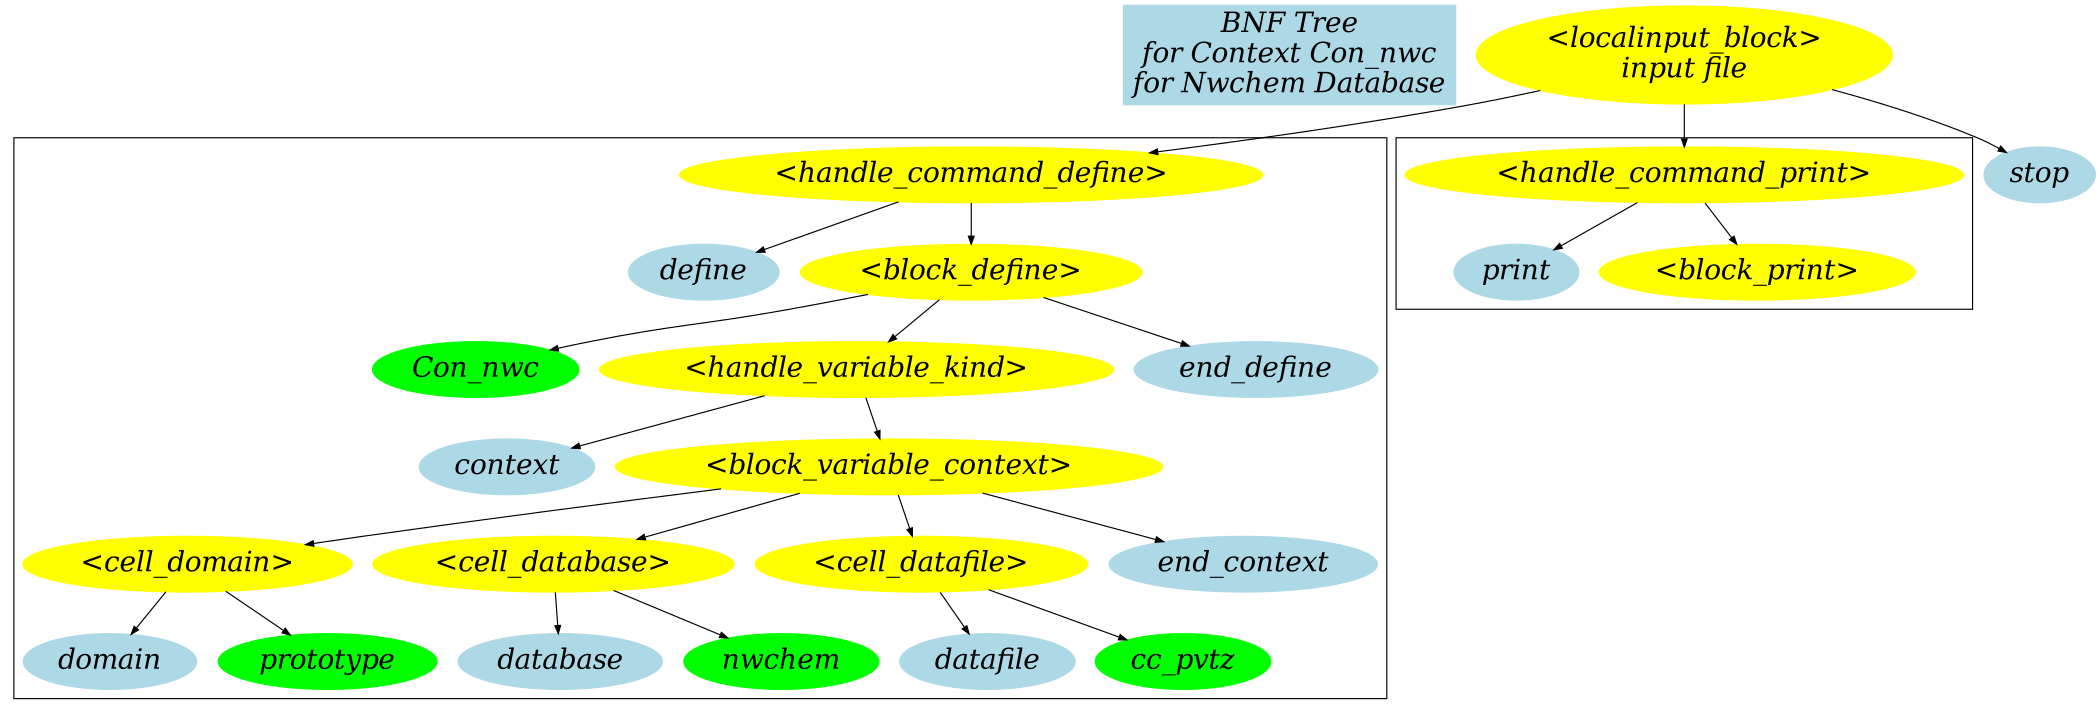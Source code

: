 digraph dgn {
    size="14,14";

    edge [fontname = "Bitstream Vera Sans" fontsize = 12 arrowsize="0.7" dir = down];

    node [color=yellow, style=filled, fontsize=24, fontname="Palatino-Italic", fontcolor=black];


    Title [label = "BNF Tree\nfor Context Con_nwc\nfor Nwchem Database\n" fontsize=24, shape="record", color=lightblue, style=filled];


  "Con_nwc" [color=green] ;

  "<handle_command_define>";
  "<handle_command_print>";
  "<handle_variable_kind>";

  "print" [color=lightblue];
  "<block_print>";
  "<cell_domain>";
  "<cell_database>";
  "<cell_datafile>";

    "database" [color=lightblue];
    "datafile" [color=lightblue];
    "domain" [color=lightblue];
    "end_context" [color=lightblue];
    "end_define" [color=lightblue];

    "stop" [color=lightblue];

    "define" [color=lightblue];
    "context" [color=lightblue] ;

    "<block_variable_context>";
    "<block_define>";

    "nwchem" [color=green] ;
    "cc_pvtz" [color=green] ;
    "prototype"[color=green] ;



  "<localinput_block>\ninput file" -> {"<handle_command_define>" "<handle_command_print>" "stop"}; 

subgraph cluster_0 {
  "<handle_command_define>"       -> {"define" "<block_define>"};
  "<block_define>"         -> {"Con_nwc" "<handle_variable_kind>" "end_define"};
  "<handle_variable_kind>" -> {"context" "<block_variable_context>"};

  {"<cell_domain>"}         -> { "domain" "prototype"};
  {"<cell_database>"}       -> { "database" "nwchem"};
  {"<cell_datafile>"}       -> { "datafile" "cc_pvtz"};

  "<block_variable_context>"   ->  {"<cell_domain>"};
  "<block_variable_context>"   ->  {"<cell_database>"};
  "<block_variable_context>"   ->  {"<cell_datafile>"};
  "<block_variable_context>"   ->  {"end_context"};
}

subgraph cluster_1 {
  "<handle_command_print>"        -> {"print" "<block_print>"};

}
}

